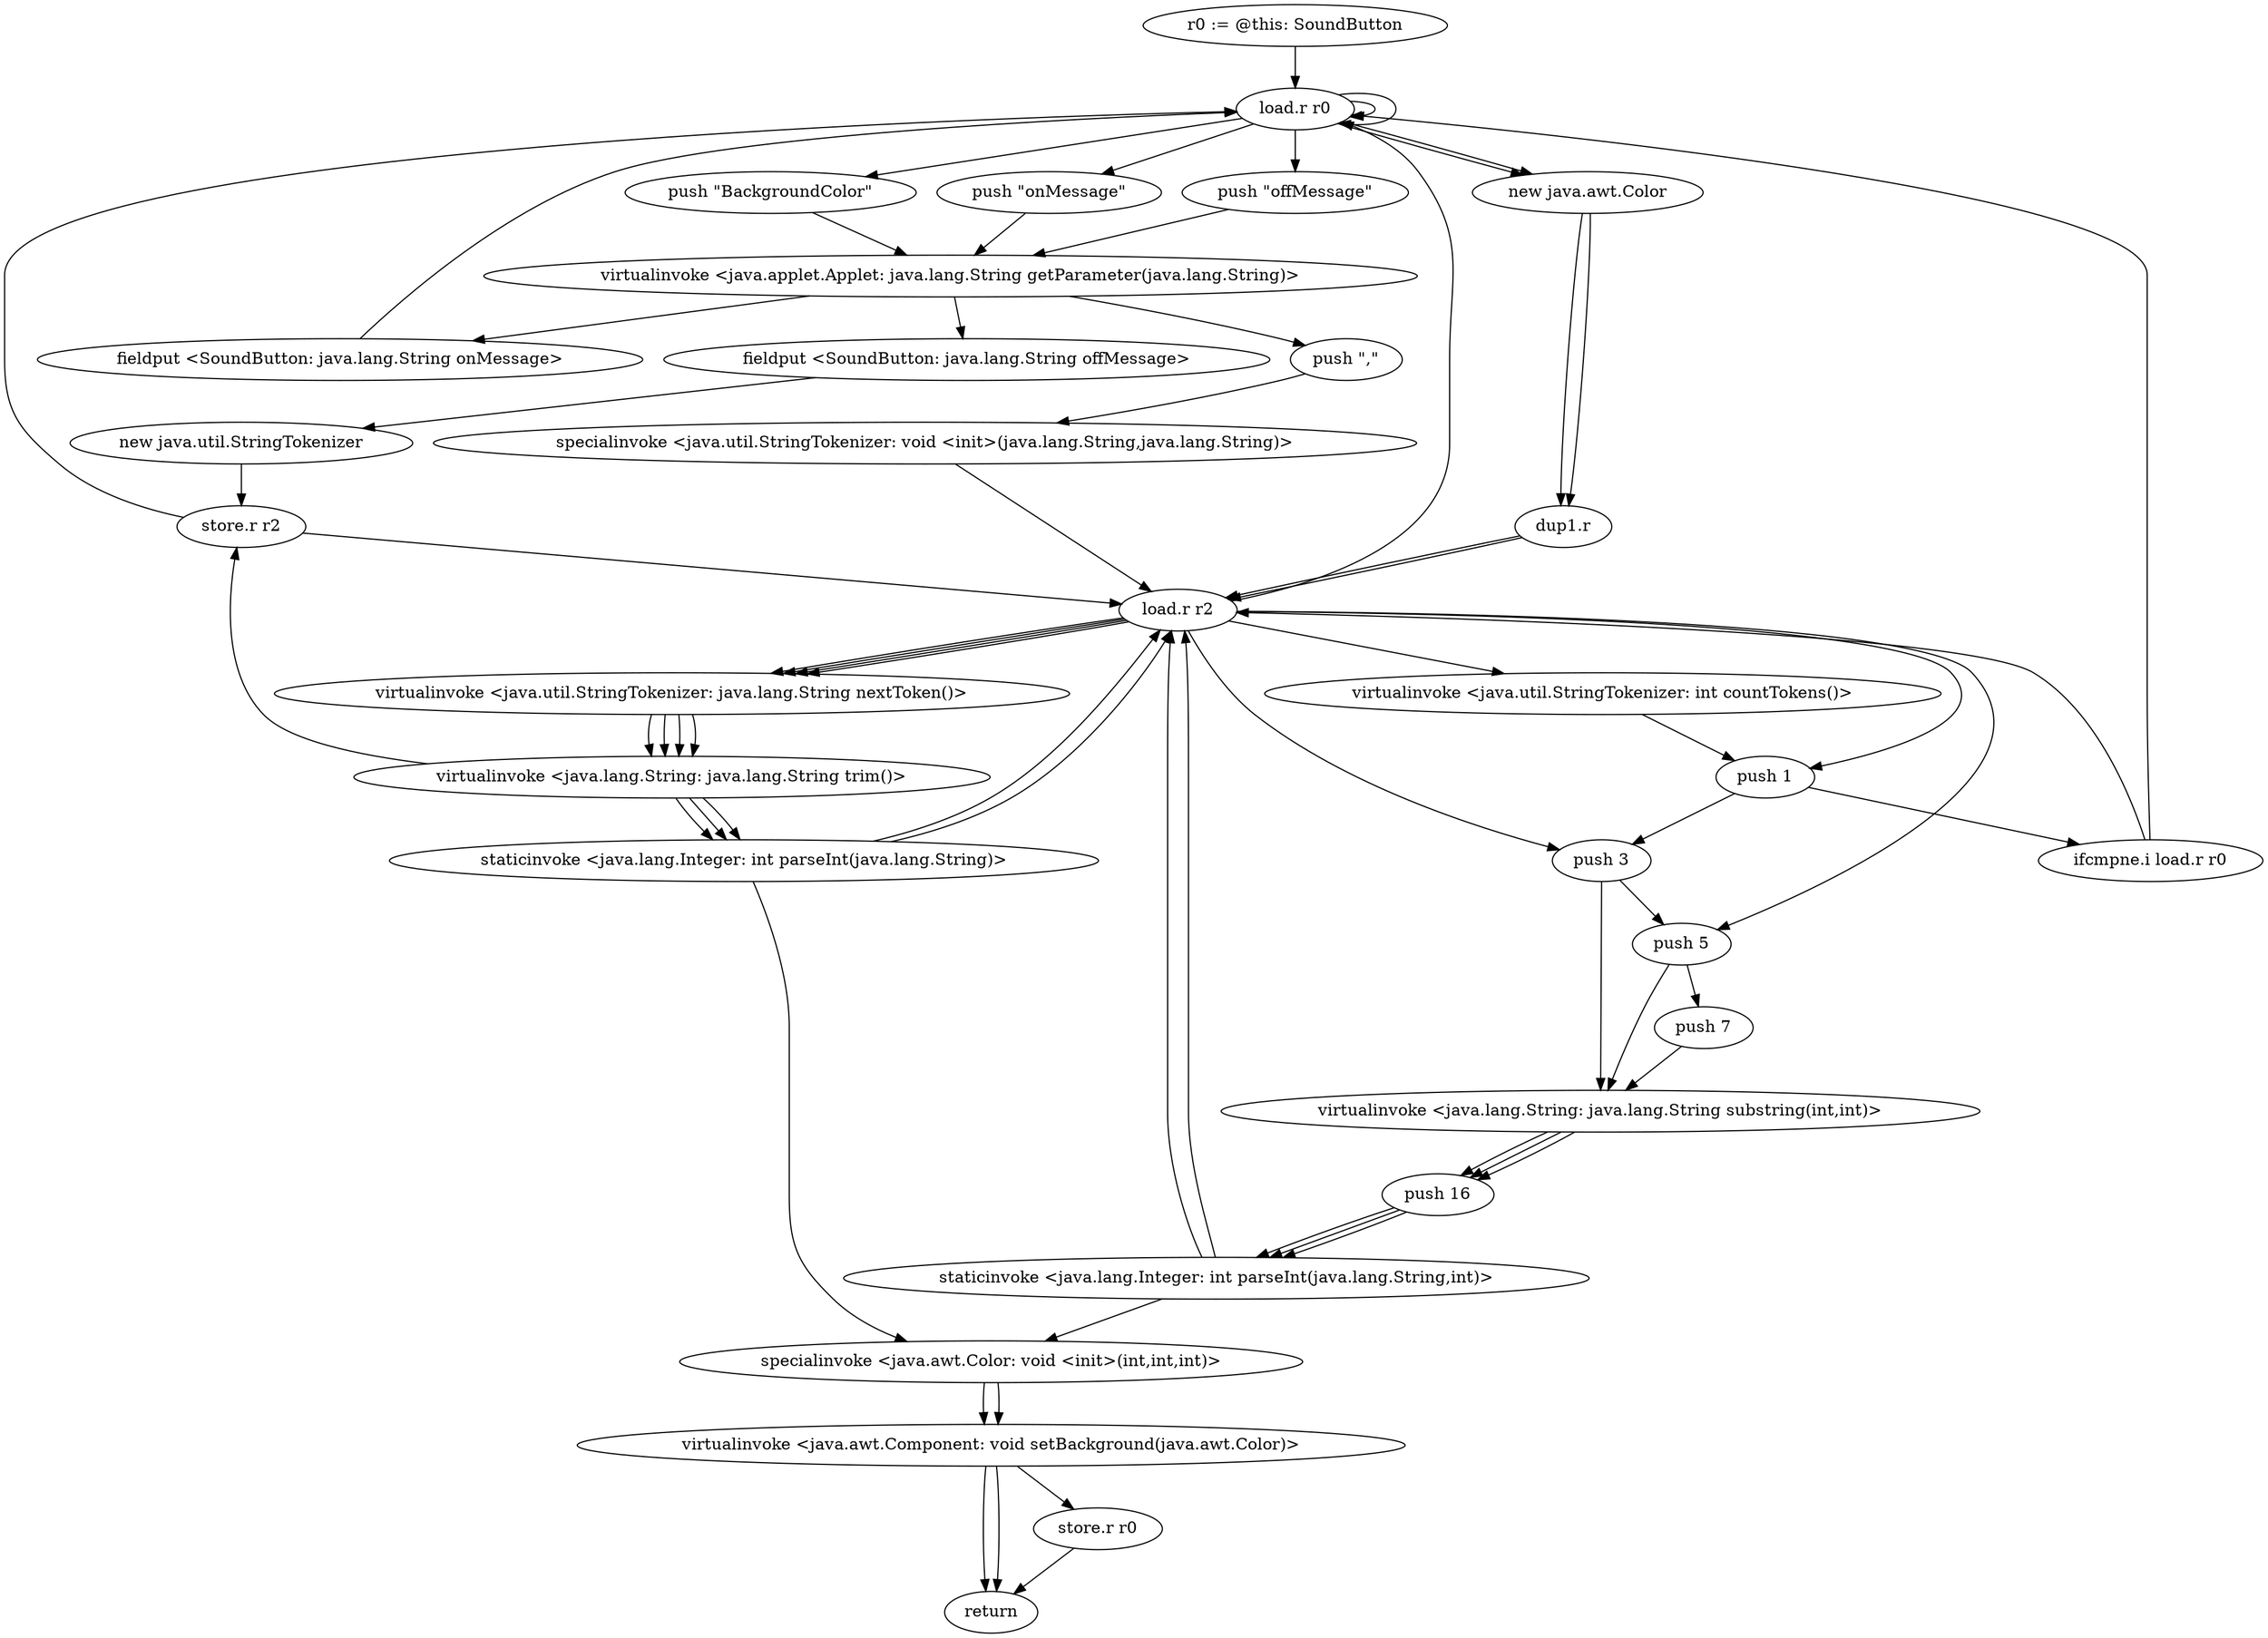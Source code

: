 digraph "" {
    "r0 := @this: SoundButton"
    "load.r r0"
    "r0 := @this: SoundButton"->"load.r r0";
    "load.r r0"->"load.r r0";
    "push \"onMessage\""
    "load.r r0"->"push \"onMessage\"";
    "virtualinvoke <java.applet.Applet: java.lang.String getParameter(java.lang.String)>"
    "push \"onMessage\""->"virtualinvoke <java.applet.Applet: java.lang.String getParameter(java.lang.String)>";
    "fieldput <SoundButton: java.lang.String onMessage>"
    "virtualinvoke <java.applet.Applet: java.lang.String getParameter(java.lang.String)>"->"fieldput <SoundButton: java.lang.String onMessage>";
    "fieldput <SoundButton: java.lang.String onMessage>"->"load.r r0";
    "load.r r0"->"load.r r0";
    "push \"offMessage\""
    "load.r r0"->"push \"offMessage\"";
    "push \"offMessage\""->"virtualinvoke <java.applet.Applet: java.lang.String getParameter(java.lang.String)>";
    "fieldput <SoundButton: java.lang.String offMessage>"
    "virtualinvoke <java.applet.Applet: java.lang.String getParameter(java.lang.String)>"->"fieldput <SoundButton: java.lang.String offMessage>";
    "new java.util.StringTokenizer"
    "fieldput <SoundButton: java.lang.String offMessage>"->"new java.util.StringTokenizer";
    "store.r r2"
    "new java.util.StringTokenizer"->"store.r r2";
    "load.r r2"
    "store.r r2"->"load.r r2";
    "load.r r2"->"load.r r0";
    "push \"BackgroundColor\""
    "load.r r0"->"push \"BackgroundColor\"";
    "push \"BackgroundColor\""->"virtualinvoke <java.applet.Applet: java.lang.String getParameter(java.lang.String)>";
    "push \",\""
    "virtualinvoke <java.applet.Applet: java.lang.String getParameter(java.lang.String)>"->"push \",\"";
    "specialinvoke <java.util.StringTokenizer: void <init>(java.lang.String,java.lang.String)>"
    "push \",\""->"specialinvoke <java.util.StringTokenizer: void <init>(java.lang.String,java.lang.String)>";
    "specialinvoke <java.util.StringTokenizer: void <init>(java.lang.String,java.lang.String)>"->"load.r r2";
    "virtualinvoke <java.util.StringTokenizer: int countTokens()>"
    "load.r r2"->"virtualinvoke <java.util.StringTokenizer: int countTokens()>";
    "push 1"
    "virtualinvoke <java.util.StringTokenizer: int countTokens()>"->"push 1";
    "ifcmpne.i load.r r0"
    "push 1"->"ifcmpne.i load.r r0";
    "ifcmpne.i load.r r0"->"load.r r2";
    "virtualinvoke <java.util.StringTokenizer: java.lang.String nextToken()>"
    "load.r r2"->"virtualinvoke <java.util.StringTokenizer: java.lang.String nextToken()>";
    "virtualinvoke <java.lang.String: java.lang.String trim()>"
    "virtualinvoke <java.util.StringTokenizer: java.lang.String nextToken()>"->"virtualinvoke <java.lang.String: java.lang.String trim()>";
    "virtualinvoke <java.lang.String: java.lang.String trim()>"->"store.r r2";
    "store.r r2"->"load.r r0";
    "new java.awt.Color"
    "load.r r0"->"new java.awt.Color";
    "dup1.r"
    "new java.awt.Color"->"dup1.r";
    "dup1.r"->"load.r r2";
    "load.r r2"->"push 1";
    "push 3"
    "push 1"->"push 3";
    "virtualinvoke <java.lang.String: java.lang.String substring(int,int)>"
    "push 3"->"virtualinvoke <java.lang.String: java.lang.String substring(int,int)>";
    "push 16"
    "virtualinvoke <java.lang.String: java.lang.String substring(int,int)>"->"push 16";
    "staticinvoke <java.lang.Integer: int parseInt(java.lang.String,int)>"
    "push 16"->"staticinvoke <java.lang.Integer: int parseInt(java.lang.String,int)>";
    "staticinvoke <java.lang.Integer: int parseInt(java.lang.String,int)>"->"load.r r2";
    "load.r r2"->"push 3";
    "push 5"
    "push 3"->"push 5";
    "push 5"->"virtualinvoke <java.lang.String: java.lang.String substring(int,int)>";
    "virtualinvoke <java.lang.String: java.lang.String substring(int,int)>"->"push 16";
    "push 16"->"staticinvoke <java.lang.Integer: int parseInt(java.lang.String,int)>";
    "staticinvoke <java.lang.Integer: int parseInt(java.lang.String,int)>"->"load.r r2";
    "load.r r2"->"push 5";
    "push 7"
    "push 5"->"push 7";
    "push 7"->"virtualinvoke <java.lang.String: java.lang.String substring(int,int)>";
    "virtualinvoke <java.lang.String: java.lang.String substring(int,int)>"->"push 16";
    "push 16"->"staticinvoke <java.lang.Integer: int parseInt(java.lang.String,int)>";
    "specialinvoke <java.awt.Color: void <init>(int,int,int)>"
    "staticinvoke <java.lang.Integer: int parseInt(java.lang.String,int)>"->"specialinvoke <java.awt.Color: void <init>(int,int,int)>";
    "virtualinvoke <java.awt.Component: void setBackground(java.awt.Color)>"
    "specialinvoke <java.awt.Color: void <init>(int,int,int)>"->"virtualinvoke <java.awt.Component: void setBackground(java.awt.Color)>";
    "return"
    "virtualinvoke <java.awt.Component: void setBackground(java.awt.Color)>"->"return";
    "store.r r0"
    "virtualinvoke <java.awt.Component: void setBackground(java.awt.Color)>"->"store.r r0";
    "store.r r0"->"return";
    "ifcmpne.i load.r r0"->"load.r r0";
    "load.r r0"->"new java.awt.Color";
    "new java.awt.Color"->"dup1.r";
    "dup1.r"->"load.r r2";
    "load.r r2"->"virtualinvoke <java.util.StringTokenizer: java.lang.String nextToken()>";
    "virtualinvoke <java.util.StringTokenizer: java.lang.String nextToken()>"->"virtualinvoke <java.lang.String: java.lang.String trim()>";
    "staticinvoke <java.lang.Integer: int parseInt(java.lang.String)>"
    "virtualinvoke <java.lang.String: java.lang.String trim()>"->"staticinvoke <java.lang.Integer: int parseInt(java.lang.String)>";
    "staticinvoke <java.lang.Integer: int parseInt(java.lang.String)>"->"load.r r2";
    "load.r r2"->"virtualinvoke <java.util.StringTokenizer: java.lang.String nextToken()>";
    "virtualinvoke <java.util.StringTokenizer: java.lang.String nextToken()>"->"virtualinvoke <java.lang.String: java.lang.String trim()>";
    "virtualinvoke <java.lang.String: java.lang.String trim()>"->"staticinvoke <java.lang.Integer: int parseInt(java.lang.String)>";
    "staticinvoke <java.lang.Integer: int parseInt(java.lang.String)>"->"load.r r2";
    "load.r r2"->"virtualinvoke <java.util.StringTokenizer: java.lang.String nextToken()>";
    "virtualinvoke <java.util.StringTokenizer: java.lang.String nextToken()>"->"virtualinvoke <java.lang.String: java.lang.String trim()>";
    "virtualinvoke <java.lang.String: java.lang.String trim()>"->"staticinvoke <java.lang.Integer: int parseInt(java.lang.String)>";
    "staticinvoke <java.lang.Integer: int parseInt(java.lang.String)>"->"specialinvoke <java.awt.Color: void <init>(int,int,int)>";
    "specialinvoke <java.awt.Color: void <init>(int,int,int)>"->"virtualinvoke <java.awt.Component: void setBackground(java.awt.Color)>";
    "virtualinvoke <java.awt.Component: void setBackground(java.awt.Color)>"->"return";
}
